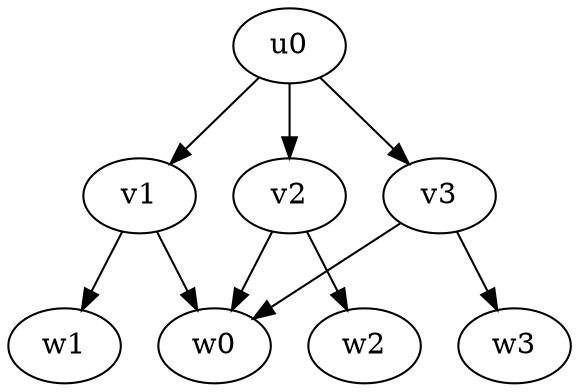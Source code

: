 digraph frame10 {
	u0 -> v1 -> w1;  v1 -> w0;
	u0 -> v2 -> w2;  v2 -> w0;
	u0 -> v3 -> w3;  v3 -> w0;
}
